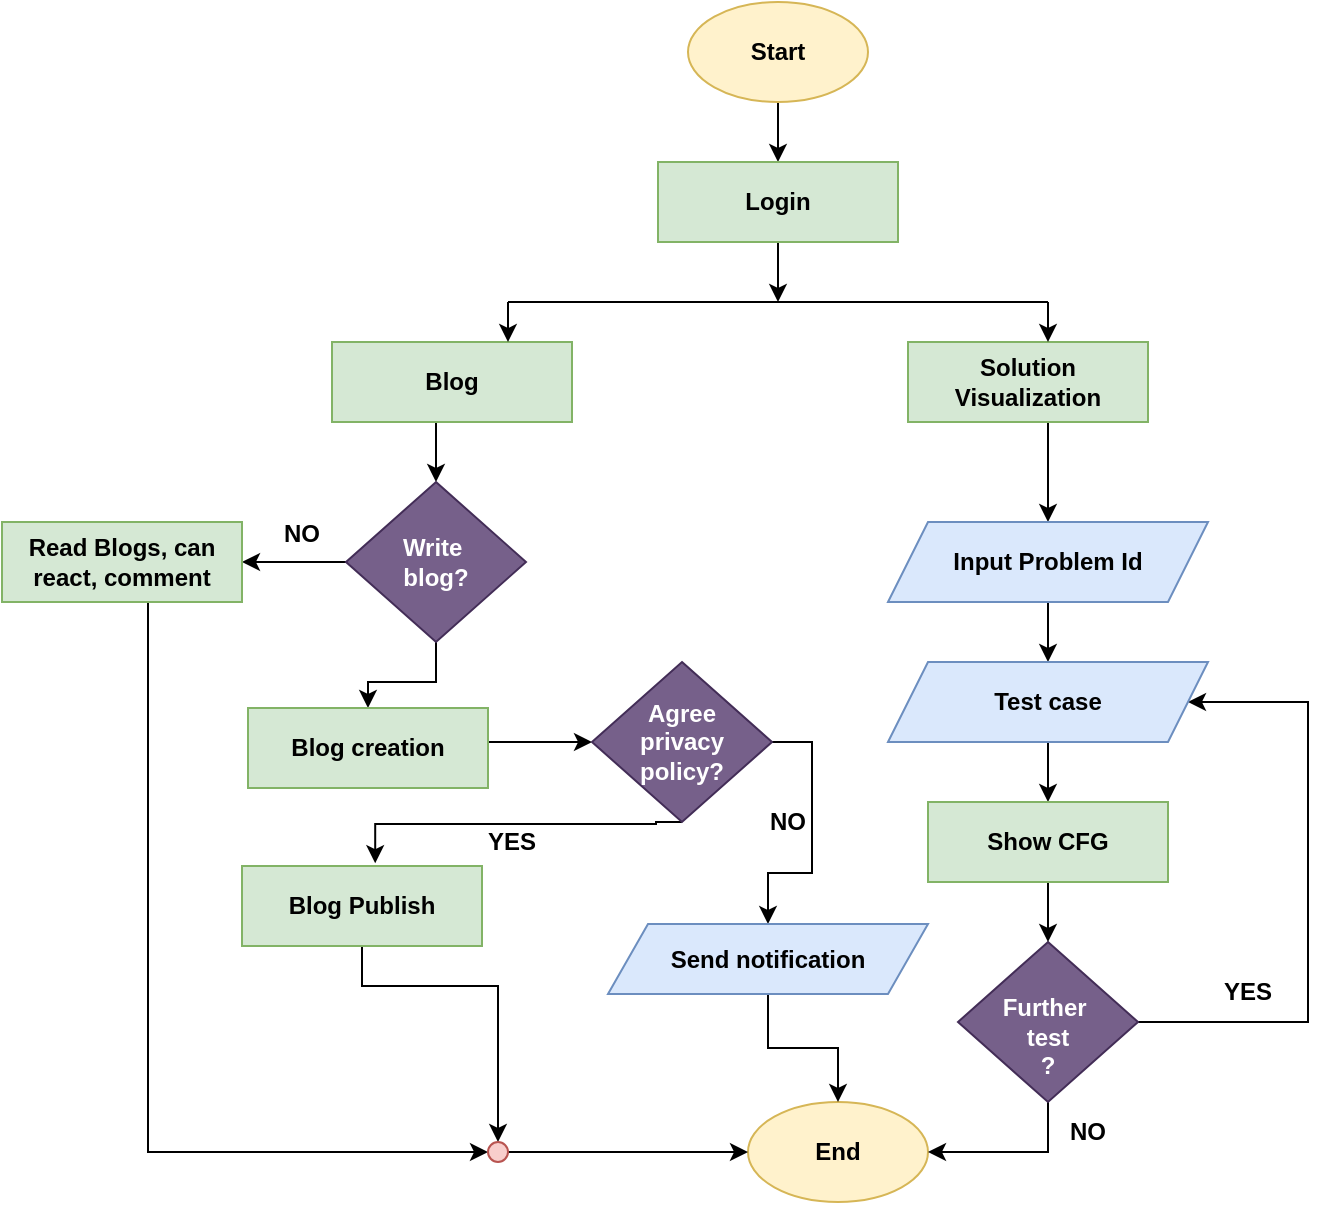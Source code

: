 <mxfile version="24.1.0" type="device">
  <diagram name="Page-1" id="JcqvdCiFYqt9bTEVSr4Z">
    <mxGraphModel dx="1050" dy="565" grid="0" gridSize="10" guides="1" tooltips="1" connect="1" arrows="1" fold="1" page="1" pageScale="1" pageWidth="1100" pageHeight="850" math="0" shadow="0">
      <root>
        <mxCell id="0" />
        <mxCell id="1" parent="0" />
        <mxCell id="sR9oWQRg2gVTaq4Aeukg-4" style="edgeStyle=orthogonalEdgeStyle;rounded=0;orthogonalLoop=1;jettySize=auto;html=1;exitX=0.5;exitY=1;exitDx=0;exitDy=0;entryX=0.5;entryY=0;entryDx=0;entryDy=0;" parent="1" source="sR9oWQRg2gVTaq4Aeukg-2" target="sR9oWQRg2gVTaq4Aeukg-3" edge="1">
          <mxGeometry relative="1" as="geometry" />
        </mxCell>
        <mxCell id="sR9oWQRg2gVTaq4Aeukg-2" value="&lt;b&gt;Start&lt;/b&gt;" style="ellipse;whiteSpace=wrap;html=1;fillColor=#fff2cc;strokeColor=#d6b656;" parent="1" vertex="1">
          <mxGeometry x="440" y="40" width="90" height="50" as="geometry" />
        </mxCell>
        <mxCell id="sR9oWQRg2gVTaq4Aeukg-6" style="edgeStyle=orthogonalEdgeStyle;rounded=0;orthogonalLoop=1;jettySize=auto;html=1;exitX=0.5;exitY=1;exitDx=0;exitDy=0;" parent="1" source="sR9oWQRg2gVTaq4Aeukg-3" edge="1">
          <mxGeometry relative="1" as="geometry">
            <mxPoint x="485" y="190" as="targetPoint" />
          </mxGeometry>
        </mxCell>
        <mxCell id="sR9oWQRg2gVTaq4Aeukg-3" value="&lt;b&gt;Login&lt;/b&gt;" style="rounded=0;whiteSpace=wrap;html=1;fillColor=#d5e8d4;strokeColor=#82b366;" parent="1" vertex="1">
          <mxGeometry x="425" y="120" width="120" height="40" as="geometry" />
        </mxCell>
        <mxCell id="sR9oWQRg2gVTaq4Aeukg-5" value="" style="endArrow=none;html=1;rounded=0;" parent="1" edge="1">
          <mxGeometry width="50" height="50" relative="1" as="geometry">
            <mxPoint x="350" y="190" as="sourcePoint" />
            <mxPoint x="620" y="190" as="targetPoint" />
          </mxGeometry>
        </mxCell>
        <mxCell id="sR9oWQRg2gVTaq4Aeukg-12" style="edgeStyle=orthogonalEdgeStyle;rounded=0;orthogonalLoop=1;jettySize=auto;html=1;exitX=0.5;exitY=1;exitDx=0;exitDy=0;entryX=0.5;entryY=0;entryDx=0;entryDy=0;" parent="1" source="sR9oWQRg2gVTaq4Aeukg-7" target="sR9oWQRg2gVTaq4Aeukg-11" edge="1">
          <mxGeometry relative="1" as="geometry" />
        </mxCell>
        <mxCell id="sR9oWQRg2gVTaq4Aeukg-7" value="&lt;b&gt;Blog&lt;/b&gt;" style="rounded=0;whiteSpace=wrap;html=1;fillColor=#d5e8d4;strokeColor=#82b366;" parent="1" vertex="1">
          <mxGeometry x="262" y="210" width="120" height="40" as="geometry" />
        </mxCell>
        <mxCell id="sR9oWQRg2gVTaq4Aeukg-8" value="" style="endArrow=classic;html=1;rounded=0;" parent="1" edge="1">
          <mxGeometry width="50" height="50" relative="1" as="geometry">
            <mxPoint x="350" y="190" as="sourcePoint" />
            <mxPoint x="350" y="210" as="targetPoint" />
          </mxGeometry>
        </mxCell>
        <mxCell id="sR9oWQRg2gVTaq4Aeukg-53" style="edgeStyle=orthogonalEdgeStyle;rounded=0;orthogonalLoop=1;jettySize=auto;html=1;exitX=0.5;exitY=1;exitDx=0;exitDy=0;" parent="1" source="sR9oWQRg2gVTaq4Aeukg-9" target="sR9oWQRg2gVTaq4Aeukg-52" edge="1">
          <mxGeometry relative="1" as="geometry">
            <Array as="points">
              <mxPoint x="620" y="250" />
            </Array>
          </mxGeometry>
        </mxCell>
        <mxCell id="sR9oWQRg2gVTaq4Aeukg-9" value="&lt;b&gt;Solution Visualization&lt;/b&gt;" style="rounded=0;whiteSpace=wrap;html=1;fillColor=#d5e8d4;strokeColor=#82b366;" parent="1" vertex="1">
          <mxGeometry x="550" y="210" width="120" height="40" as="geometry" />
        </mxCell>
        <mxCell id="sR9oWQRg2gVTaq4Aeukg-10" value="" style="endArrow=classic;html=1;rounded=0;" parent="1" edge="1">
          <mxGeometry width="50" height="50" relative="1" as="geometry">
            <mxPoint x="620" y="190" as="sourcePoint" />
            <mxPoint x="620" y="210" as="targetPoint" />
          </mxGeometry>
        </mxCell>
        <mxCell id="sR9oWQRg2gVTaq4Aeukg-20" style="edgeStyle=orthogonalEdgeStyle;rounded=0;orthogonalLoop=1;jettySize=auto;html=1;exitX=0;exitY=0.5;exitDx=0;exitDy=0;entryX=1;entryY=0.5;entryDx=0;entryDy=0;" parent="1" source="sR9oWQRg2gVTaq4Aeukg-11" target="sR9oWQRg2gVTaq4Aeukg-19" edge="1">
          <mxGeometry relative="1" as="geometry" />
        </mxCell>
        <mxCell id="iJ7oiIX820sgSF7FYWN4-5" value="" style="edgeStyle=orthogonalEdgeStyle;rounded=0;orthogonalLoop=1;jettySize=auto;html=1;" parent="1" source="sR9oWQRg2gVTaq4Aeukg-11" target="sR9oWQRg2gVTaq4Aeukg-18" edge="1">
          <mxGeometry relative="1" as="geometry" />
        </mxCell>
        <mxCell id="sR9oWQRg2gVTaq4Aeukg-11" value="&lt;b&gt;Write&amp;nbsp;&lt;/b&gt;&lt;div&gt;&lt;b&gt;blog?&lt;/b&gt;&lt;/div&gt;" style="rhombus;whiteSpace=wrap;html=1;fillColor=#76608a;strokeColor=#432D57;fontColor=#ffffff;" parent="1" vertex="1">
          <mxGeometry x="269" y="280" width="90" height="80" as="geometry" />
        </mxCell>
        <mxCell id="sR9oWQRg2gVTaq4Aeukg-48" style="edgeStyle=orthogonalEdgeStyle;rounded=0;orthogonalLoop=1;jettySize=auto;html=1;exitX=0.5;exitY=1;exitDx=0;exitDy=0;entryX=0.5;entryY=0;entryDx=0;entryDy=0;" parent="1" source="sR9oWQRg2gVTaq4Aeukg-16" target="sR9oWQRg2gVTaq4Aeukg-46" edge="1">
          <mxGeometry relative="1" as="geometry">
            <Array as="points">
              <mxPoint x="277" y="532" />
              <mxPoint x="345" y="532" />
            </Array>
          </mxGeometry>
        </mxCell>
        <mxCell id="sR9oWQRg2gVTaq4Aeukg-16" value="&lt;b&gt;Blog Publish&lt;/b&gt;" style="rounded=0;whiteSpace=wrap;html=1;fillColor=#d5e8d4;strokeColor=#82b366;" parent="1" vertex="1">
          <mxGeometry x="217" y="472" width="120" height="40" as="geometry" />
        </mxCell>
        <mxCell id="iJ7oiIX820sgSF7FYWN4-9" style="edgeStyle=orthogonalEdgeStyle;rounded=0;orthogonalLoop=1;jettySize=auto;html=1;exitX=1;exitY=0.25;exitDx=0;exitDy=0;entryX=0;entryY=0.5;entryDx=0;entryDy=0;" parent="1" source="sR9oWQRg2gVTaq4Aeukg-18" target="iJ7oiIX820sgSF7FYWN4-1" edge="1">
          <mxGeometry relative="1" as="geometry">
            <Array as="points">
              <mxPoint x="340" y="410" />
            </Array>
          </mxGeometry>
        </mxCell>
        <mxCell id="sR9oWQRg2gVTaq4Aeukg-18" value="&lt;b&gt;Blog creation&lt;/b&gt;" style="rounded=0;whiteSpace=wrap;html=1;fillColor=#d5e8d4;strokeColor=#82b366;" parent="1" vertex="1">
          <mxGeometry x="220" y="393" width="120" height="40" as="geometry" />
        </mxCell>
        <mxCell id="sR9oWQRg2gVTaq4Aeukg-50" style="edgeStyle=orthogonalEdgeStyle;rounded=0;orthogonalLoop=1;jettySize=auto;html=1;entryX=0;entryY=0.5;entryDx=0;entryDy=0;" parent="1" source="sR9oWQRg2gVTaq4Aeukg-19" target="sR9oWQRg2gVTaq4Aeukg-46" edge="1">
          <mxGeometry relative="1" as="geometry">
            <Array as="points">
              <mxPoint x="170" y="615" />
            </Array>
          </mxGeometry>
        </mxCell>
        <mxCell id="sR9oWQRg2gVTaq4Aeukg-19" value="&lt;b&gt;Read Blogs, can react, comment&lt;/b&gt;" style="rounded=0;whiteSpace=wrap;html=1;fillColor=#d5e8d4;strokeColor=#82b366;" parent="1" vertex="1">
          <mxGeometry x="97" y="300" width="120" height="40" as="geometry" />
        </mxCell>
        <mxCell id="sR9oWQRg2gVTaq4Aeukg-21" value="&lt;b&gt;End&lt;/b&gt;" style="ellipse;whiteSpace=wrap;html=1;fillColor=#fff2cc;strokeColor=#d6b656;" parent="1" vertex="1">
          <mxGeometry x="470" y="590" width="90" height="50" as="geometry" />
        </mxCell>
        <mxCell id="sR9oWQRg2gVTaq4Aeukg-51" style="edgeStyle=orthogonalEdgeStyle;rounded=0;orthogonalLoop=1;jettySize=auto;html=1;exitX=1;exitY=0.5;exitDx=0;exitDy=0;" parent="1" source="sR9oWQRg2gVTaq4Aeukg-46" target="sR9oWQRg2gVTaq4Aeukg-21" edge="1">
          <mxGeometry relative="1" as="geometry" />
        </mxCell>
        <mxCell id="sR9oWQRg2gVTaq4Aeukg-46" value="" style="ellipse;whiteSpace=wrap;html=1;aspect=fixed;fillColor=#f8cecc;strokeColor=#b85450;" parent="1" vertex="1">
          <mxGeometry x="340" y="610" width="10" height="10" as="geometry" />
        </mxCell>
        <mxCell id="sR9oWQRg2gVTaq4Aeukg-55" style="edgeStyle=orthogonalEdgeStyle;rounded=0;orthogonalLoop=1;jettySize=auto;html=1;exitX=0.5;exitY=1;exitDx=0;exitDy=0;entryX=0.5;entryY=0;entryDx=0;entryDy=0;" parent="1" source="sR9oWQRg2gVTaq4Aeukg-52" edge="1">
          <mxGeometry relative="1" as="geometry">
            <mxPoint x="620" y="370" as="targetPoint" />
          </mxGeometry>
        </mxCell>
        <mxCell id="sR9oWQRg2gVTaq4Aeukg-52" value="&lt;b&gt;Input Problem Id&lt;/b&gt;" style="shape=parallelogram;perimeter=parallelogramPerimeter;whiteSpace=wrap;html=1;fixedSize=1;fillColor=#dae8fc;strokeColor=#6c8ebf;" parent="1" vertex="1">
          <mxGeometry x="540" y="300" width="160" height="40" as="geometry" />
        </mxCell>
        <mxCell id="sR9oWQRg2gVTaq4Aeukg-61" style="edgeStyle=orthogonalEdgeStyle;rounded=0;orthogonalLoop=1;jettySize=auto;html=1;entryX=1;entryY=0.5;entryDx=0;entryDy=0;" parent="1" source="sR9oWQRg2gVTaq4Aeukg-56" target="sR9oWQRg2gVTaq4Aeukg-21" edge="1">
          <mxGeometry relative="1" as="geometry">
            <Array as="points">
              <mxPoint x="620" y="615" />
            </Array>
          </mxGeometry>
        </mxCell>
        <mxCell id="sR9oWQRg2gVTaq4Aeukg-64" style="edgeStyle=orthogonalEdgeStyle;rounded=0;orthogonalLoop=1;jettySize=auto;html=1;entryX=1;entryY=0.5;entryDx=0;entryDy=0;" parent="1" source="sR9oWQRg2gVTaq4Aeukg-56" target="sR9oWQRg2gVTaq4Aeukg-57" edge="1">
          <mxGeometry relative="1" as="geometry">
            <mxPoint x="798" y="410" as="targetPoint" />
            <Array as="points">
              <mxPoint x="750" y="550" />
              <mxPoint x="750" y="390" />
            </Array>
          </mxGeometry>
        </mxCell>
        <mxCell id="sR9oWQRg2gVTaq4Aeukg-56" value="&lt;b&gt;&amp;nbsp;&lt;/b&gt;&lt;div&gt;&lt;b&gt;Further&amp;nbsp;&lt;/b&gt;&lt;div&gt;&lt;b&gt;test&lt;/b&gt;&lt;div&gt;&lt;b&gt;?&lt;/b&gt;&lt;/div&gt;&lt;/div&gt;&lt;/div&gt;" style="rhombus;whiteSpace=wrap;html=1;fillColor=#76608a;strokeColor=#432D57;fontColor=#ffffff;" parent="1" vertex="1">
          <mxGeometry x="575" y="510" width="90" height="80" as="geometry" />
        </mxCell>
        <mxCell id="sR9oWQRg2gVTaq4Aeukg-59" style="edgeStyle=orthogonalEdgeStyle;rounded=0;orthogonalLoop=1;jettySize=auto;html=1;exitX=0.5;exitY=1;exitDx=0;exitDy=0;entryX=0.5;entryY=0;entryDx=0;entryDy=0;" parent="1" source="sR9oWQRg2gVTaq4Aeukg-57" target="sR9oWQRg2gVTaq4Aeukg-58" edge="1">
          <mxGeometry relative="1" as="geometry" />
        </mxCell>
        <mxCell id="sR9oWQRg2gVTaq4Aeukg-57" value="&lt;b style=&quot;background-color: initial;&quot;&gt;Test case&lt;/b&gt;" style="shape=parallelogram;perimeter=parallelogramPerimeter;whiteSpace=wrap;html=1;fixedSize=1;fillColor=#dae8fc;strokeColor=#6c8ebf;" parent="1" vertex="1">
          <mxGeometry x="540" y="370" width="160" height="40" as="geometry" />
        </mxCell>
        <mxCell id="sR9oWQRg2gVTaq4Aeukg-60" style="edgeStyle=orthogonalEdgeStyle;rounded=0;orthogonalLoop=1;jettySize=auto;html=1;exitX=0.5;exitY=1;exitDx=0;exitDy=0;entryX=0.5;entryY=0;entryDx=0;entryDy=0;" parent="1" source="sR9oWQRg2gVTaq4Aeukg-58" target="sR9oWQRg2gVTaq4Aeukg-56" edge="1">
          <mxGeometry relative="1" as="geometry" />
        </mxCell>
        <mxCell id="sR9oWQRg2gVTaq4Aeukg-58" value="&lt;b&gt;Show CFG&lt;/b&gt;" style="rounded=0;whiteSpace=wrap;html=1;fillColor=#d5e8d4;strokeColor=#82b366;" parent="1" vertex="1">
          <mxGeometry x="560" y="440" width="120" height="40" as="geometry" />
        </mxCell>
        <mxCell id="sR9oWQRg2gVTaq4Aeukg-62" value="&lt;b&gt;NO&lt;/b&gt;" style="text;html=1;align=center;verticalAlign=middle;whiteSpace=wrap;rounded=0;" parent="1" vertex="1">
          <mxGeometry x="217" y="291" width="60" height="30" as="geometry" />
        </mxCell>
        <mxCell id="sR9oWQRg2gVTaq4Aeukg-63" value="&lt;b&gt;NO&lt;/b&gt;" style="text;html=1;align=center;verticalAlign=middle;whiteSpace=wrap;rounded=0;" parent="1" vertex="1">
          <mxGeometry x="610" y="590" width="60" height="30" as="geometry" />
        </mxCell>
        <mxCell id="sR9oWQRg2gVTaq4Aeukg-65" value="&lt;b&gt;YES&lt;/b&gt;" style="text;html=1;align=center;verticalAlign=middle;whiteSpace=wrap;rounded=0;" parent="1" vertex="1">
          <mxGeometry x="690" y="520" width="60" height="30" as="geometry" />
        </mxCell>
        <mxCell id="iJ7oiIX820sgSF7FYWN4-7" style="edgeStyle=orthogonalEdgeStyle;rounded=0;orthogonalLoop=1;jettySize=auto;html=1;exitX=0.5;exitY=1;exitDx=0;exitDy=0;" parent="1" source="iJ7oiIX820sgSF7FYWN4-1" edge="1">
          <mxGeometry relative="1" as="geometry">
            <mxPoint x="283.6" y="470.6" as="targetPoint" />
            <Array as="points">
              <mxPoint x="424" y="450" />
              <mxPoint x="424" y="451" />
              <mxPoint x="284" y="451" />
            </Array>
          </mxGeometry>
        </mxCell>
        <mxCell id="iJ7oiIX820sgSF7FYWN4-13" style="edgeStyle=orthogonalEdgeStyle;rounded=0;orthogonalLoop=1;jettySize=auto;html=1;exitX=1;exitY=0.5;exitDx=0;exitDy=0;" parent="1" source="iJ7oiIX820sgSF7FYWN4-1" target="iJ7oiIX820sgSF7FYWN4-12" edge="1">
          <mxGeometry relative="1" as="geometry" />
        </mxCell>
        <mxCell id="iJ7oiIX820sgSF7FYWN4-1" value="&lt;b&gt;Agree&lt;/b&gt;&lt;div&gt;&lt;b&gt;privacy&lt;/b&gt;&lt;br&gt;&lt;div&gt;&lt;b&gt;policy?&lt;/b&gt;&lt;/div&gt;&lt;/div&gt;" style="rhombus;whiteSpace=wrap;html=1;fillColor=#76608a;strokeColor=#432D57;fontColor=#ffffff;" parent="1" vertex="1">
          <mxGeometry x="392" y="370" width="90" height="80" as="geometry" />
        </mxCell>
        <mxCell id="iJ7oiIX820sgSF7FYWN4-10" value="&lt;b&gt;YES&lt;/b&gt;" style="text;html=1;align=center;verticalAlign=middle;whiteSpace=wrap;rounded=0;" parent="1" vertex="1">
          <mxGeometry x="322" y="445" width="60" height="30" as="geometry" />
        </mxCell>
        <mxCell id="iJ7oiIX820sgSF7FYWN4-15" style="edgeStyle=orthogonalEdgeStyle;rounded=0;orthogonalLoop=1;jettySize=auto;html=1;" parent="1" source="iJ7oiIX820sgSF7FYWN4-12" target="sR9oWQRg2gVTaq4Aeukg-21" edge="1">
          <mxGeometry relative="1" as="geometry" />
        </mxCell>
        <mxCell id="iJ7oiIX820sgSF7FYWN4-12" value="&lt;b&gt;Send notification&lt;/b&gt;" style="shape=parallelogram;perimeter=parallelogramPerimeter;whiteSpace=wrap;html=1;fixedSize=1;fillColor=#dae8fc;strokeColor=#6c8ebf;" parent="1" vertex="1">
          <mxGeometry x="400" y="501" width="160" height="35" as="geometry" />
        </mxCell>
        <mxCell id="iJ7oiIX820sgSF7FYWN4-14" value="&lt;b&gt;NO&lt;/b&gt;" style="text;html=1;align=center;verticalAlign=middle;whiteSpace=wrap;rounded=0;" parent="1" vertex="1">
          <mxGeometry x="460" y="435" width="60" height="30" as="geometry" />
        </mxCell>
      </root>
    </mxGraphModel>
  </diagram>
</mxfile>
